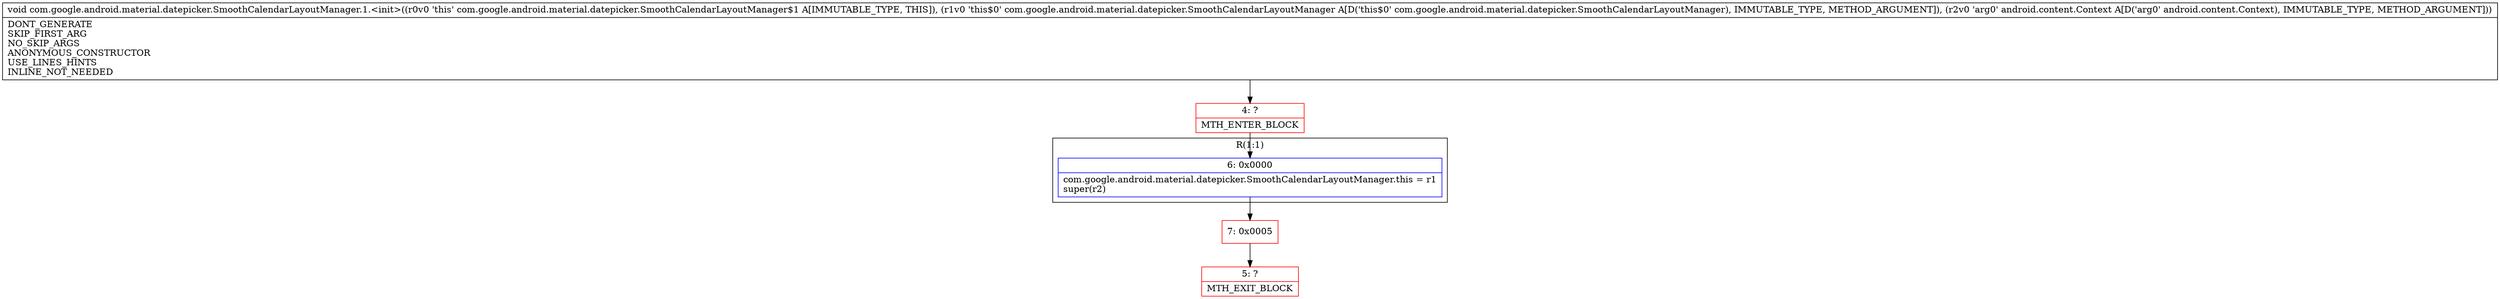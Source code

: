 digraph "CFG forcom.google.android.material.datepicker.SmoothCalendarLayoutManager.1.\<init\>(Lcom\/google\/android\/material\/datepicker\/SmoothCalendarLayoutManager;Landroid\/content\/Context;)V" {
subgraph cluster_Region_550491947 {
label = "R(1:1)";
node [shape=record,color=blue];
Node_6 [shape=record,label="{6\:\ 0x0000|com.google.android.material.datepicker.SmoothCalendarLayoutManager.this = r1\lsuper(r2)\l}"];
}
Node_4 [shape=record,color=red,label="{4\:\ ?|MTH_ENTER_BLOCK\l}"];
Node_7 [shape=record,color=red,label="{7\:\ 0x0005}"];
Node_5 [shape=record,color=red,label="{5\:\ ?|MTH_EXIT_BLOCK\l}"];
MethodNode[shape=record,label="{void com.google.android.material.datepicker.SmoothCalendarLayoutManager.1.\<init\>((r0v0 'this' com.google.android.material.datepicker.SmoothCalendarLayoutManager$1 A[IMMUTABLE_TYPE, THIS]), (r1v0 'this$0' com.google.android.material.datepicker.SmoothCalendarLayoutManager A[D('this$0' com.google.android.material.datepicker.SmoothCalendarLayoutManager), IMMUTABLE_TYPE, METHOD_ARGUMENT]), (r2v0 'arg0' android.content.Context A[D('arg0' android.content.Context), IMMUTABLE_TYPE, METHOD_ARGUMENT]))  | DONT_GENERATE\lSKIP_FIRST_ARG\lNO_SKIP_ARGS\lANONYMOUS_CONSTRUCTOR\lUSE_LINES_HINTS\lINLINE_NOT_NEEDED\l}"];
MethodNode -> Node_4;Node_6 -> Node_7;
Node_4 -> Node_6;
Node_7 -> Node_5;
}

